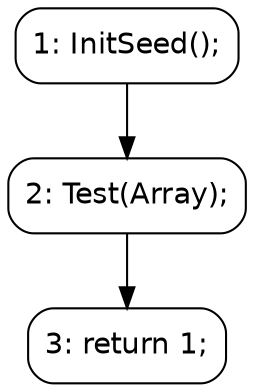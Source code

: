 digraph main_CFG {
    node [shape=box, style=rounded, fontname="Helvetica"];
    N1 [label="1: InitSeed();"];
    N2 [label="2: Test(Array);"];
    N3 [label="3: return 1;"];
    N1 -> N2;
    N2 -> N3;
}